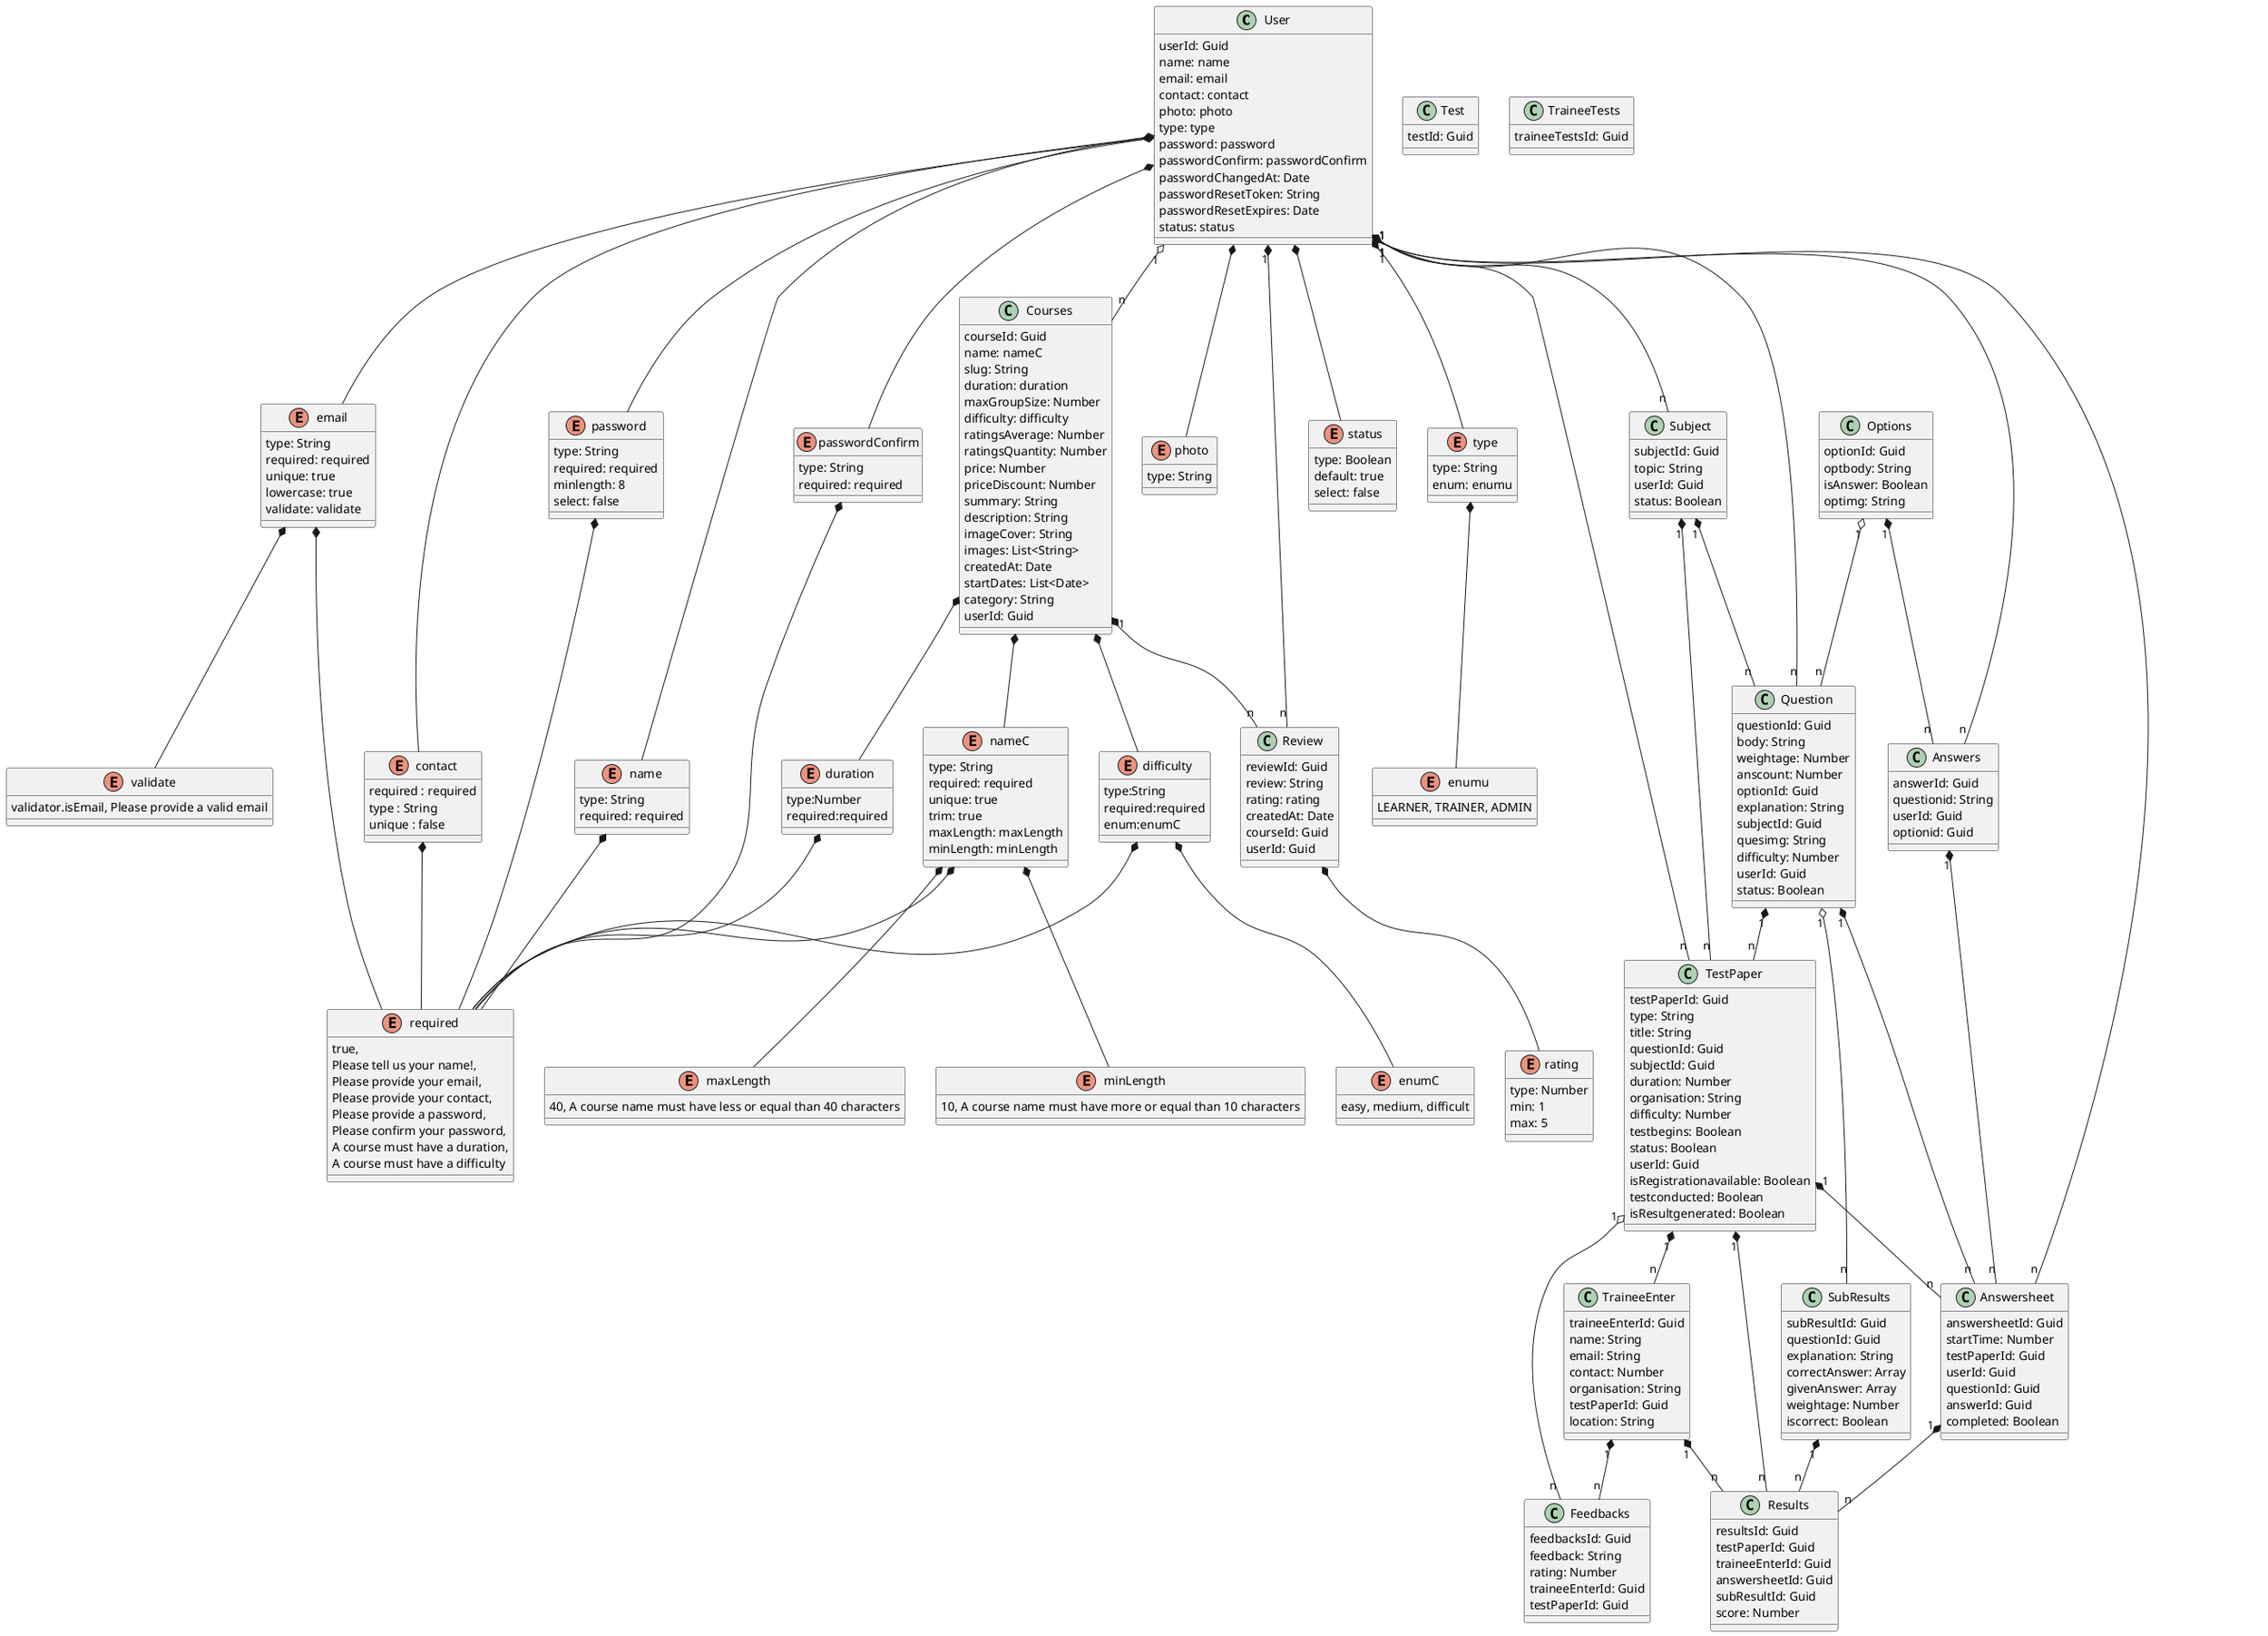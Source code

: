 @startuml "Elearning website applicate"

class User{
    userId: Guid
    name: name
    email: email
    contact: contact 
    photo: photo 
    type: type
    password: password
    passwordConfirm: passwordConfirm
    passwordChangedAt: Date 
    passwordResetToken: String
    passwordResetExpires: Date 
    status: status
}
User *-- name
User *-- email
User *-- contact
User *-- photo
User *-- type
User *-- password
User *-- passwordConfirm
User *-- status

class Courses{
    courseId: Guid
    name: nameC
    slug: String
    duration: duration 
    maxGroupSize: Number 
    difficulty: difficulty
    ratingsAverage: Number 
    ratingsQuantity: Number  
    price: Number
    priceDiscount: Number 
    summary: String
    description: String
    imageCover: String
    images: List<String>
    createdAt: Date 
    startDates: List<Date>
    category: String
    userId: Guid
}
Courses *-- nameC
Courses *-- duration
Courses *-- difficulty

class Review{
    reviewId: Guid
    review: String
    rating: rating
    createdAt: Date  
    courseId: Guid
    userId: Guid
}
Review *-- rating

class Options{
    optionId: Guid
    optbody: String
    isAnswer: Boolean
    optimg: String  
    
}

class Answers{
    answerId: Guid
    questionid: String
    userId: Guid
    optionid: Guid
}

class Subject{
    subjectId: Guid
    topic: String
    userId: Guid
    status: Boolean  
    
}

class Question{
    questionId: Guid
    body: String
    weightage: Number
    anscount: Number 
    optionId: Guid
    explanation: String
    subjectId: Guid
    quesimg: String
    difficulty: Number
    userId: Guid
    status: Boolean 
}

class SubResults{
    subResultId: Guid
    questionId: Guid
    explanation: String
    correctAnswer: Array
    givenAnswer: Array
    weightage: Number
    iscorrect: Boolean  
    
}

class Test{
    testId: Guid
       
}

class TestPaper{
    testPaperId: Guid
    type: String
    title: String
    questionId: Guid
    subjectId: Guid
    duration: Number
    organisation: String
    difficulty: Number
    testbegins: Boolean  
    status: Boolean
    userId: Guid
    isRegistrationavailable: Boolean
    testconducted: Boolean
    isResultgenerated: Boolean
    
}

class TraineeEnter{
    traineeEnterId: Guid
    name: String
    email: String
    contact: Number
    organisation: String
    testPaperId: Guid
    location: String  
    
}

class TraineeTests{
    traineeTestsId: Guid
       
}

class Answersheet{
    answersheetId: Guid
    startTime: Number
    testPaperId: Guid
    userId: Guid
    questionId: Guid
    answerId: Guid
    completed: Boolean  
    
}

class Feedbacks{
    feedbacksId: Guid
    feedback: String
    rating: Number
    traineeEnterId: Guid
    testPaperId: Guid
    
}

class Results{
    resultsId: Guid
    testPaperId: Guid
    traineeEnterId: Guid
    answersheetId: Guid
    subResultId: Guid
    score: Number
}

enum name { 
    type: String 
    required: required
}
name *-- required
enum nameC { 
    type: String 
    required: required
    unique: true
    trim: true
    maxLength: maxLength
    minLength: minLength
}
enum maxLength{
    40, A course name must have less or equal than 40 characters
}
enum minLength{
    10, A course name must have more or equal than 10 characters
}
nameC *-- required
nameC *-- maxLength
nameC *-- minLength
enum duration{
    type:Number
    required:required
}
duration *-- required
enum difficulty{
    type:String
    required:required
    enum:enumC
}
difficulty *-- required
difficulty *-- enumC
enum enumC{ 
    easy, medium, difficult 
} 
enum rating {
    type: Number
    min: 1
    max: 5
}
enum email{
    type: String
    required: required
    unique: true
    lowercase: true 
    validate: validate 
}
email *-- required
email *-- validate
enum contact {
    required : required
    type : String
    unique : false
}
contact *-- required
enum photo {
    type: String
}
enum type{
    type: String
    enum: enumu
}
type *-- enumu
enum password{
    type: String
    required: required
    minlength: 8
    select: false

}
password *-- required
enum passwordConfirm{
    type: String
    required: required
}
passwordConfirm *-- required
enum status { 
    type: Boolean
    default: true 
    select: false 
}
enum required{
    true, 
    Please tell us your name!, 
    Please provide your email, 
    Please provide your contact, 
    Please provide a password, 
    Please confirm your password,
    A course must have a duration,
    A course must have a difficulty
}
enum validate{
    validator.isEmail, Please provide a valid email
}
enum enumu{
    LEARNER, TRAINER, ADMIN
}

User "1" o-- "n" Courses
Courses "1" *-- "n" Review
User "1" *-- "n" Review

User "1" o-- "n" Answers
Options "1" *-- "n" Answers
Options "1" o-- "n" Question
User "1" o-- "n" Question
Subject "1" *-- "n" Question
User "1" o-- "n" Subject
Question "1" o-- "n" SubResults  
Subject "1" *-- "n" TestPaper
Question "1" *-- "n" TestPaper
User "1" *-- "n" TestPaper
TestPaper "1" *-- "n" TraineeEnter
TestPaper "1" *-- "n" Answersheet
User "1" *-- "n" Answersheet
Question "1" *-- "n" Answersheet
Answers "1" *-- "n" Answersheet
TraineeEnter "1" *-- "n" Feedbacks
TestPaper "1" o-- "n" Feedbacks
TestPaper "1" *-- "n" Results
TraineeEnter "1" *-- "n" Results
Answersheet "1" *-- "n" Results
SubResults "1" *-- "n" Results

@enduml